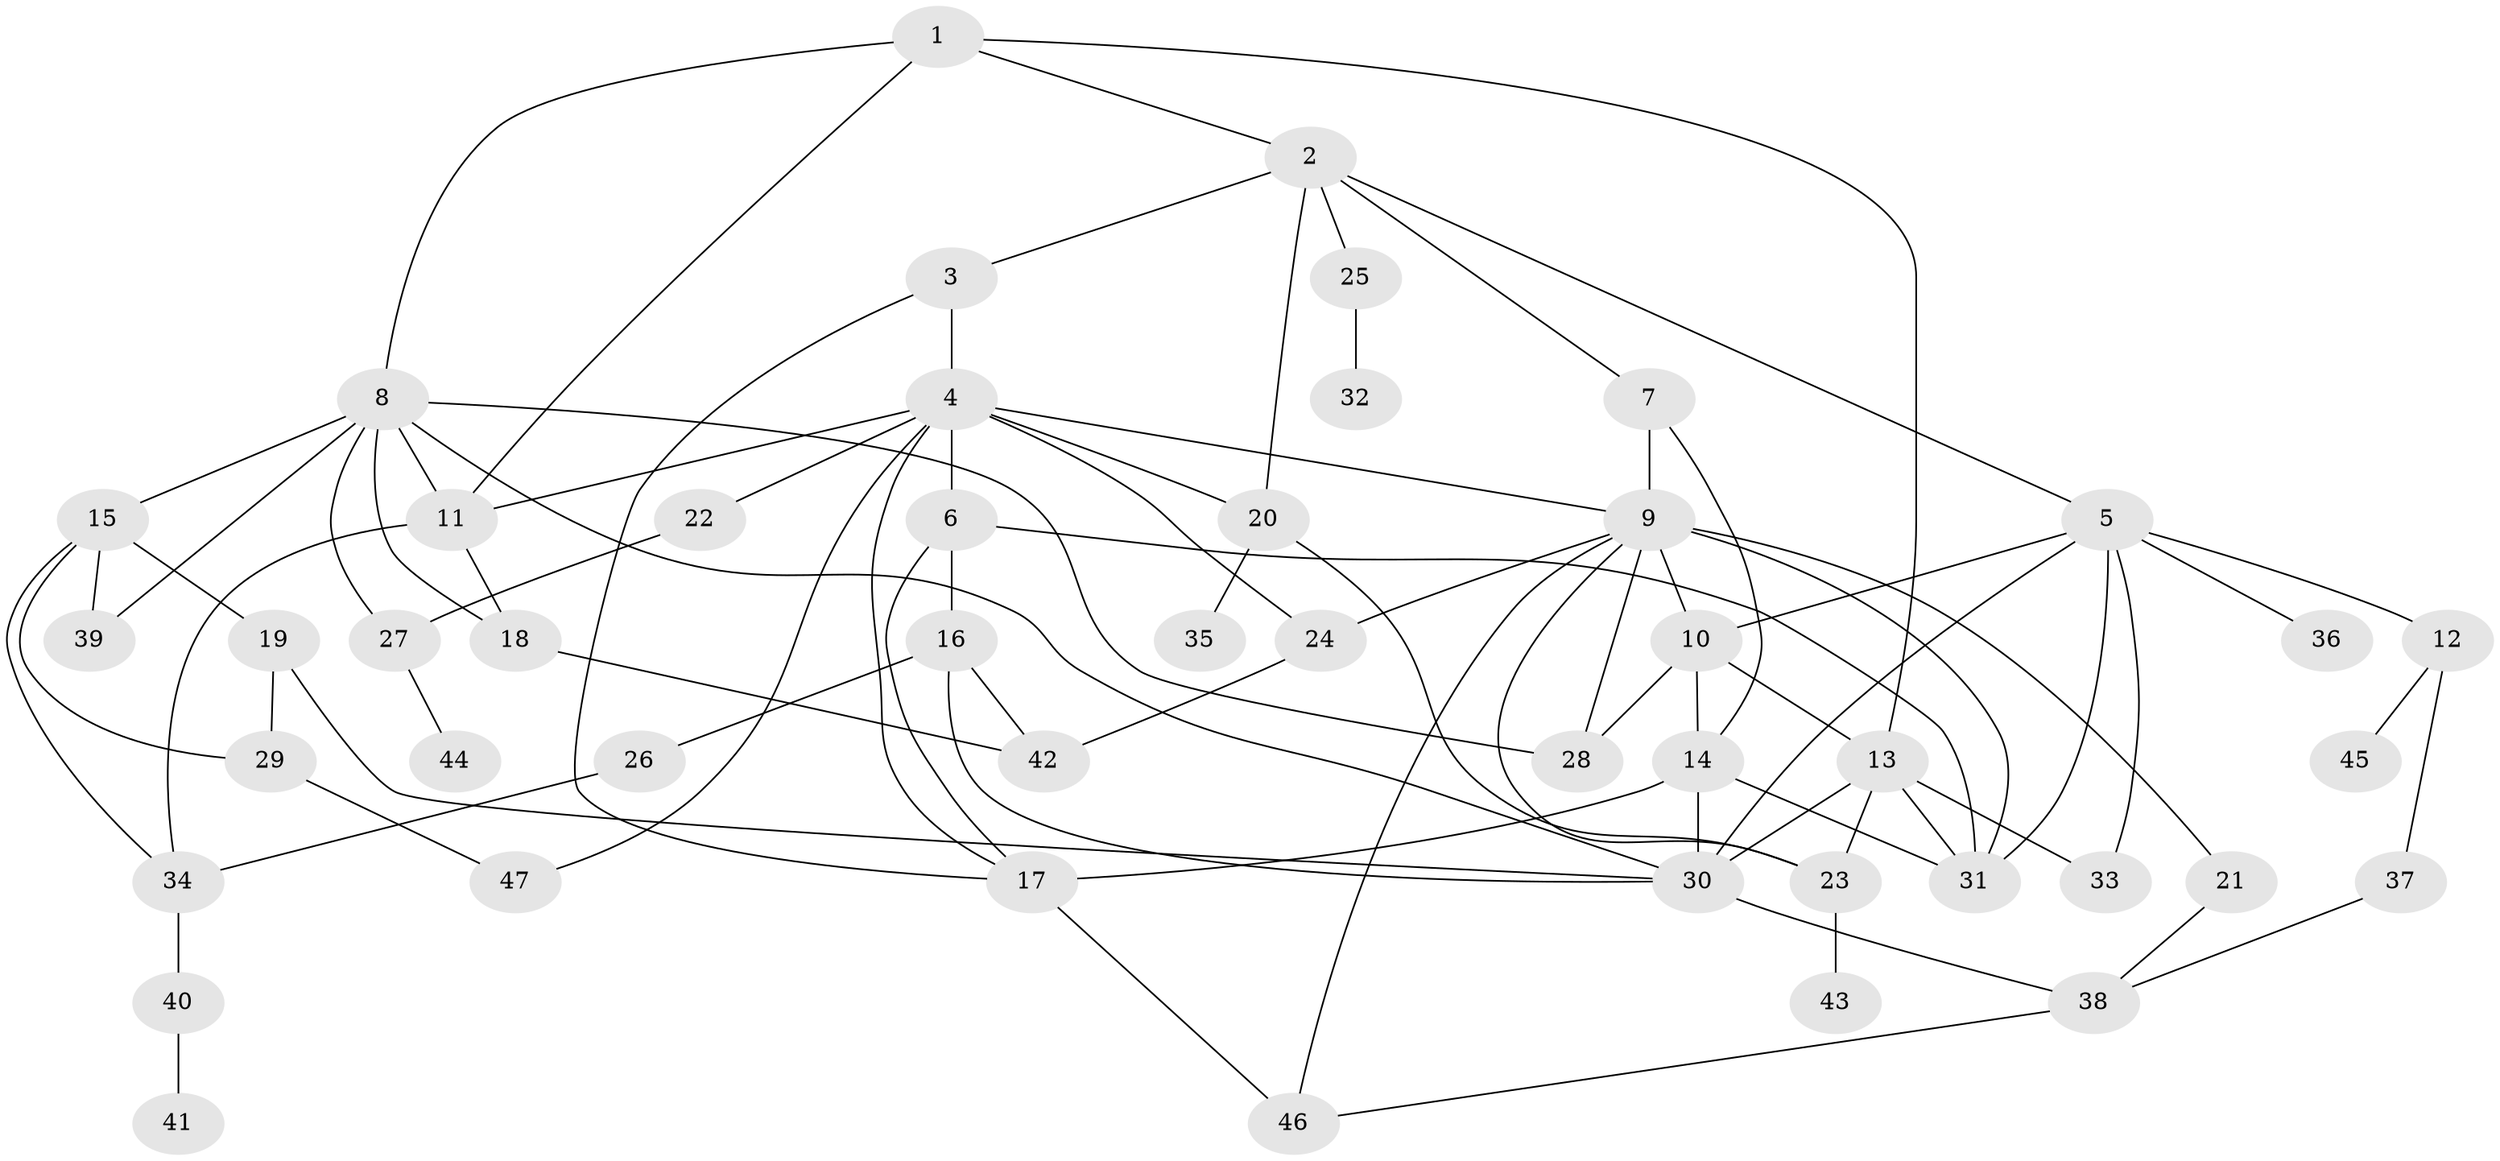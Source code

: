 // original degree distribution, {5: 0.0851063829787234, 6: 0.02127659574468085, 3: 0.22340425531914893, 9: 0.010638297872340425, 4: 0.14893617021276595, 8: 0.02127659574468085, 2: 0.2978723404255319, 7: 0.010638297872340425, 1: 0.18085106382978725}
// Generated by graph-tools (version 1.1) at 2025/34/03/09/25 02:34:04]
// undirected, 47 vertices, 84 edges
graph export_dot {
graph [start="1"]
  node [color=gray90,style=filled];
  1;
  2;
  3;
  4;
  5;
  6;
  7;
  8;
  9;
  10;
  11;
  12;
  13;
  14;
  15;
  16;
  17;
  18;
  19;
  20;
  21;
  22;
  23;
  24;
  25;
  26;
  27;
  28;
  29;
  30;
  31;
  32;
  33;
  34;
  35;
  36;
  37;
  38;
  39;
  40;
  41;
  42;
  43;
  44;
  45;
  46;
  47;
  1 -- 2 [weight=1.0];
  1 -- 8 [weight=1.0];
  1 -- 11 [weight=1.0];
  1 -- 13 [weight=1.0];
  2 -- 3 [weight=1.0];
  2 -- 5 [weight=1.0];
  2 -- 7 [weight=1.0];
  2 -- 20 [weight=1.0];
  2 -- 25 [weight=1.0];
  3 -- 4 [weight=1.0];
  3 -- 17 [weight=1.0];
  4 -- 6 [weight=5.0];
  4 -- 9 [weight=1.0];
  4 -- 11 [weight=1.0];
  4 -- 17 [weight=1.0];
  4 -- 20 [weight=1.0];
  4 -- 22 [weight=1.0];
  4 -- 24 [weight=1.0];
  4 -- 47 [weight=1.0];
  5 -- 10 [weight=1.0];
  5 -- 12 [weight=1.0];
  5 -- 30 [weight=1.0];
  5 -- 31 [weight=1.0];
  5 -- 33 [weight=1.0];
  5 -- 36 [weight=1.0];
  6 -- 16 [weight=1.0];
  6 -- 17 [weight=1.0];
  6 -- 31 [weight=2.0];
  7 -- 9 [weight=1.0];
  7 -- 14 [weight=1.0];
  8 -- 11 [weight=1.0];
  8 -- 15 [weight=1.0];
  8 -- 18 [weight=1.0];
  8 -- 27 [weight=1.0];
  8 -- 28 [weight=1.0];
  8 -- 30 [weight=1.0];
  8 -- 39 [weight=1.0];
  9 -- 10 [weight=3.0];
  9 -- 21 [weight=1.0];
  9 -- 23 [weight=1.0];
  9 -- 24 [weight=1.0];
  9 -- 28 [weight=1.0];
  9 -- 31 [weight=1.0];
  9 -- 46 [weight=1.0];
  10 -- 13 [weight=1.0];
  10 -- 14 [weight=1.0];
  10 -- 28 [weight=1.0];
  11 -- 18 [weight=1.0];
  11 -- 34 [weight=1.0];
  12 -- 37 [weight=1.0];
  12 -- 45 [weight=1.0];
  13 -- 23 [weight=2.0];
  13 -- 30 [weight=1.0];
  13 -- 31 [weight=2.0];
  13 -- 33 [weight=1.0];
  14 -- 17 [weight=2.0];
  14 -- 30 [weight=1.0];
  14 -- 31 [weight=1.0];
  15 -- 19 [weight=2.0];
  15 -- 29 [weight=1.0];
  15 -- 34 [weight=1.0];
  15 -- 39 [weight=1.0];
  16 -- 26 [weight=1.0];
  16 -- 30 [weight=1.0];
  16 -- 42 [weight=1.0];
  17 -- 46 [weight=1.0];
  18 -- 42 [weight=1.0];
  19 -- 29 [weight=1.0];
  19 -- 30 [weight=1.0];
  20 -- 23 [weight=1.0];
  20 -- 35 [weight=1.0];
  21 -- 38 [weight=1.0];
  22 -- 27 [weight=1.0];
  23 -- 43 [weight=1.0];
  24 -- 42 [weight=1.0];
  25 -- 32 [weight=1.0];
  26 -- 34 [weight=1.0];
  27 -- 44 [weight=1.0];
  29 -- 47 [weight=1.0];
  30 -- 38 [weight=1.0];
  34 -- 40 [weight=1.0];
  37 -- 38 [weight=1.0];
  38 -- 46 [weight=1.0];
  40 -- 41 [weight=1.0];
}
